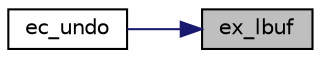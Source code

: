 digraph "ex_lbuf"
{
 // INTERACTIVE_SVG=YES
 // LATEX_PDF_SIZE
  edge [fontname="Helvetica",fontsize="10",labelfontname="Helvetica",labelfontsize="10"];
  node [fontname="Helvetica",fontsize="10",shape=record];
  rankdir="RL";
  Node1 [label="ex_lbuf",height=0.2,width=0.4,color="black", fillcolor="grey75", style="filled", fontcolor="black",tooltip=" "];
  Node1 -> Node2 [dir="back",color="midnightblue",fontsize="10",style="solid",fontname="Helvetica"];
  Node2 [label="ec_undo",height=0.2,width=0.4,color="black", fillcolor="white", style="filled",URL="$ex_8c.html#a0f6c94c34d1bc97a9051aceb7bda7ff0",tooltip=" "];
}
